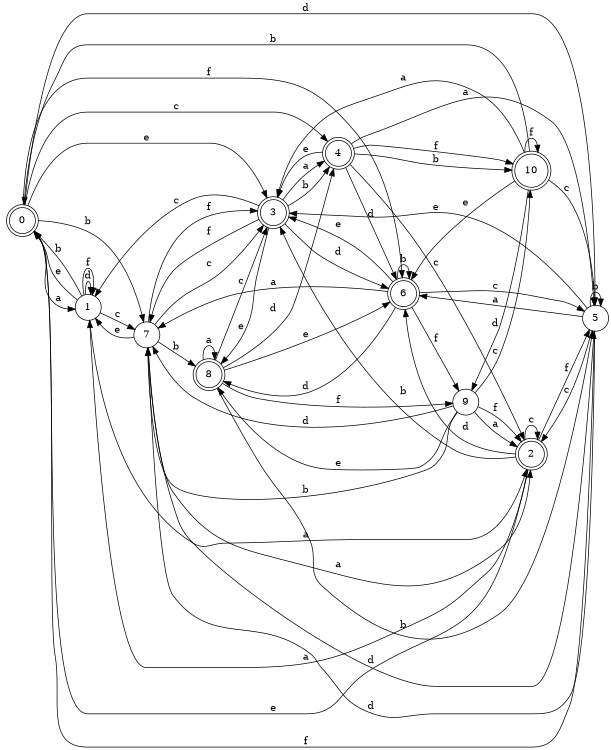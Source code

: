 digraph n9_6 {
__start0 [label="" shape="none"];

rankdir=LR;
size="8,5";

s0 [style="rounded,filled", color="black", fillcolor="white" shape="doublecircle", label="0"];
s1 [style="filled", color="black", fillcolor="white" shape="circle", label="1"];
s2 [style="rounded,filled", color="black", fillcolor="white" shape="doublecircle", label="2"];
s3 [style="rounded,filled", color="black", fillcolor="white" shape="doublecircle", label="3"];
s4 [style="rounded,filled", color="black", fillcolor="white" shape="doublecircle", label="4"];
s5 [style="filled", color="black", fillcolor="white" shape="circle", label="5"];
s6 [style="rounded,filled", color="black", fillcolor="white" shape="doublecircle", label="6"];
s7 [style="filled", color="black", fillcolor="white" shape="circle", label="7"];
s8 [style="rounded,filled", color="black", fillcolor="white" shape="doublecircle", label="8"];
s9 [style="filled", color="black", fillcolor="white" shape="circle", label="9"];
s10 [style="rounded,filled", color="black", fillcolor="white" shape="doublecircle", label="10"];
s0 -> s1 [label="a"];
s0 -> s7 [label="b"];
s0 -> s4 [label="c"];
s0 -> s5 [label="d"];
s0 -> s3 [label="e"];
s0 -> s6 [label="f"];
s1 -> s2 [label="a"];
s1 -> s0 [label="b"];
s1 -> s7 [label="c"];
s1 -> s1 [label="d"];
s1 -> s0 [label="e"];
s1 -> s1 [label="f"];
s2 -> s1 [label="a"];
s2 -> s3 [label="b"];
s2 -> s2 [label="c"];
s2 -> s6 [label="d"];
s2 -> s0 [label="e"];
s2 -> s5 [label="f"];
s3 -> s4 [label="a"];
s3 -> s4 [label="b"];
s3 -> s1 [label="c"];
s3 -> s6 [label="d"];
s3 -> s8 [label="e"];
s3 -> s7 [label="f"];
s4 -> s5 [label="a"];
s4 -> s10 [label="b"];
s4 -> s2 [label="c"];
s4 -> s6 [label="d"];
s4 -> s3 [label="e"];
s4 -> s10 [label="f"];
s5 -> s6 [label="a"];
s5 -> s5 [label="b"];
s5 -> s2 [label="c"];
s5 -> s7 [label="d"];
s5 -> s3 [label="e"];
s5 -> s0 [label="f"];
s6 -> s7 [label="a"];
s6 -> s6 [label="b"];
s6 -> s5 [label="c"];
s6 -> s8 [label="d"];
s6 -> s3 [label="e"];
s6 -> s9 [label="f"];
s7 -> s2 [label="a"];
s7 -> s8 [label="b"];
s7 -> s3 [label="c"];
s7 -> s5 [label="d"];
s7 -> s1 [label="e"];
s7 -> s3 [label="f"];
s8 -> s8 [label="a"];
s8 -> s5 [label="b"];
s8 -> s3 [label="c"];
s8 -> s4 [label="d"];
s8 -> s6 [label="e"];
s8 -> s9 [label="f"];
s9 -> s2 [label="a"];
s9 -> s7 [label="b"];
s9 -> s10 [label="c"];
s9 -> s7 [label="d"];
s9 -> s8 [label="e"];
s9 -> s2 [label="f"];
s10 -> s3 [label="a"];
s10 -> s0 [label="b"];
s10 -> s5 [label="c"];
s10 -> s9 [label="d"];
s10 -> s6 [label="e"];
s10 -> s10 [label="f"];

}